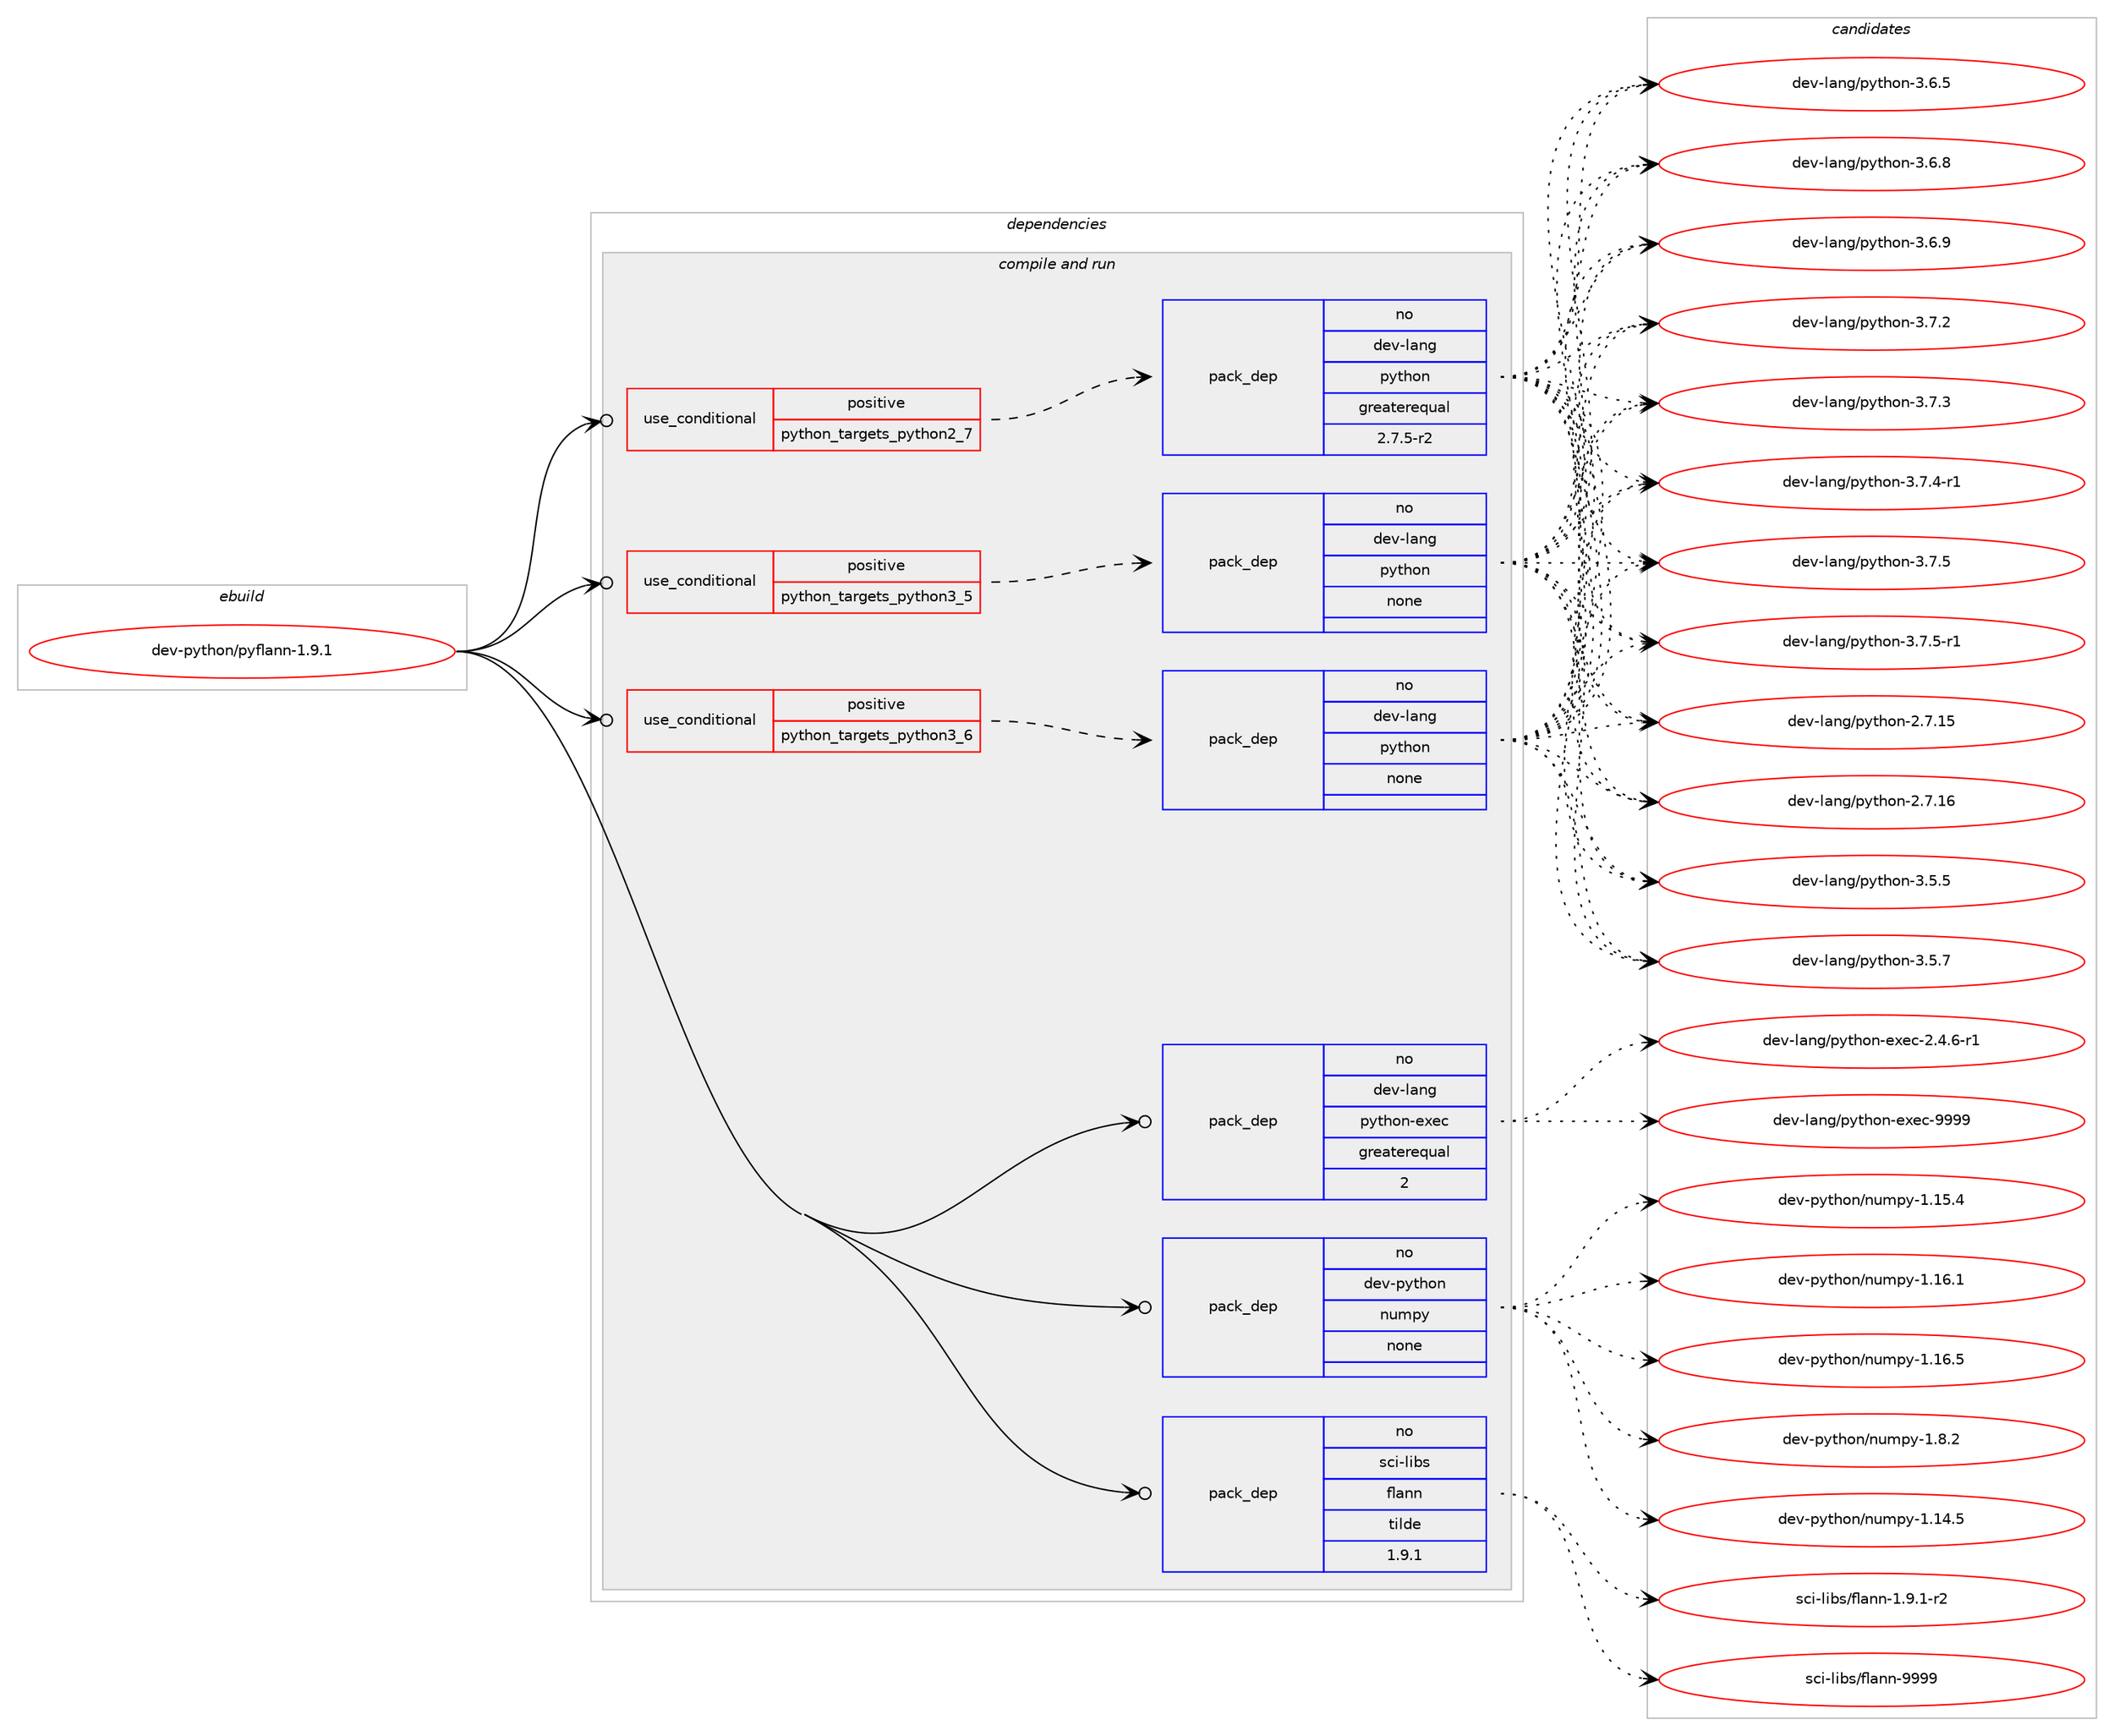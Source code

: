 digraph prolog {

# *************
# Graph options
# *************

newrank=true;
concentrate=true;
compound=true;
graph [rankdir=LR,fontname=Helvetica,fontsize=10,ranksep=1.5];#, ranksep=2.5, nodesep=0.2];
edge  [arrowhead=vee];
node  [fontname=Helvetica,fontsize=10];

# **********
# The ebuild
# **********

subgraph cluster_leftcol {
color=gray;
rank=same;
label=<<i>ebuild</i>>;
id [label="dev-python/pyflann-1.9.1", color=red, width=4, href="../dev-python/pyflann-1.9.1.svg"];
}

# ****************
# The dependencies
# ****************

subgraph cluster_midcol {
color=gray;
label=<<i>dependencies</i>>;
subgraph cluster_compile {
fillcolor="#eeeeee";
style=filled;
label=<<i>compile</i>>;
}
subgraph cluster_compileandrun {
fillcolor="#eeeeee";
style=filled;
label=<<i>compile and run</i>>;
subgraph cond145826 {
dependency625696 [label=<<TABLE BORDER="0" CELLBORDER="1" CELLSPACING="0" CELLPADDING="4"><TR><TD ROWSPAN="3" CELLPADDING="10">use_conditional</TD></TR><TR><TD>positive</TD></TR><TR><TD>python_targets_python2_7</TD></TR></TABLE>>, shape=none, color=red];
subgraph pack468026 {
dependency625697 [label=<<TABLE BORDER="0" CELLBORDER="1" CELLSPACING="0" CELLPADDING="4" WIDTH="220"><TR><TD ROWSPAN="6" CELLPADDING="30">pack_dep</TD></TR><TR><TD WIDTH="110">no</TD></TR><TR><TD>dev-lang</TD></TR><TR><TD>python</TD></TR><TR><TD>greaterequal</TD></TR><TR><TD>2.7.5-r2</TD></TR></TABLE>>, shape=none, color=blue];
}
dependency625696:e -> dependency625697:w [weight=20,style="dashed",arrowhead="vee"];
}
id:e -> dependency625696:w [weight=20,style="solid",arrowhead="odotvee"];
subgraph cond145827 {
dependency625698 [label=<<TABLE BORDER="0" CELLBORDER="1" CELLSPACING="0" CELLPADDING="4"><TR><TD ROWSPAN="3" CELLPADDING="10">use_conditional</TD></TR><TR><TD>positive</TD></TR><TR><TD>python_targets_python3_5</TD></TR></TABLE>>, shape=none, color=red];
subgraph pack468027 {
dependency625699 [label=<<TABLE BORDER="0" CELLBORDER="1" CELLSPACING="0" CELLPADDING="4" WIDTH="220"><TR><TD ROWSPAN="6" CELLPADDING="30">pack_dep</TD></TR><TR><TD WIDTH="110">no</TD></TR><TR><TD>dev-lang</TD></TR><TR><TD>python</TD></TR><TR><TD>none</TD></TR><TR><TD></TD></TR></TABLE>>, shape=none, color=blue];
}
dependency625698:e -> dependency625699:w [weight=20,style="dashed",arrowhead="vee"];
}
id:e -> dependency625698:w [weight=20,style="solid",arrowhead="odotvee"];
subgraph cond145828 {
dependency625700 [label=<<TABLE BORDER="0" CELLBORDER="1" CELLSPACING="0" CELLPADDING="4"><TR><TD ROWSPAN="3" CELLPADDING="10">use_conditional</TD></TR><TR><TD>positive</TD></TR><TR><TD>python_targets_python3_6</TD></TR></TABLE>>, shape=none, color=red];
subgraph pack468028 {
dependency625701 [label=<<TABLE BORDER="0" CELLBORDER="1" CELLSPACING="0" CELLPADDING="4" WIDTH="220"><TR><TD ROWSPAN="6" CELLPADDING="30">pack_dep</TD></TR><TR><TD WIDTH="110">no</TD></TR><TR><TD>dev-lang</TD></TR><TR><TD>python</TD></TR><TR><TD>none</TD></TR><TR><TD></TD></TR></TABLE>>, shape=none, color=blue];
}
dependency625700:e -> dependency625701:w [weight=20,style="dashed",arrowhead="vee"];
}
id:e -> dependency625700:w [weight=20,style="solid",arrowhead="odotvee"];
subgraph pack468029 {
dependency625702 [label=<<TABLE BORDER="0" CELLBORDER="1" CELLSPACING="0" CELLPADDING="4" WIDTH="220"><TR><TD ROWSPAN="6" CELLPADDING="30">pack_dep</TD></TR><TR><TD WIDTH="110">no</TD></TR><TR><TD>dev-lang</TD></TR><TR><TD>python-exec</TD></TR><TR><TD>greaterequal</TD></TR><TR><TD>2</TD></TR></TABLE>>, shape=none, color=blue];
}
id:e -> dependency625702:w [weight=20,style="solid",arrowhead="odotvee"];
subgraph pack468030 {
dependency625703 [label=<<TABLE BORDER="0" CELLBORDER="1" CELLSPACING="0" CELLPADDING="4" WIDTH="220"><TR><TD ROWSPAN="6" CELLPADDING="30">pack_dep</TD></TR><TR><TD WIDTH="110">no</TD></TR><TR><TD>dev-python</TD></TR><TR><TD>numpy</TD></TR><TR><TD>none</TD></TR><TR><TD></TD></TR></TABLE>>, shape=none, color=blue];
}
id:e -> dependency625703:w [weight=20,style="solid",arrowhead="odotvee"];
subgraph pack468031 {
dependency625704 [label=<<TABLE BORDER="0" CELLBORDER="1" CELLSPACING="0" CELLPADDING="4" WIDTH="220"><TR><TD ROWSPAN="6" CELLPADDING="30">pack_dep</TD></TR><TR><TD WIDTH="110">no</TD></TR><TR><TD>sci-libs</TD></TR><TR><TD>flann</TD></TR><TR><TD>tilde</TD></TR><TR><TD>1.9.1</TD></TR></TABLE>>, shape=none, color=blue];
}
id:e -> dependency625704:w [weight=20,style="solid",arrowhead="odotvee"];
}
subgraph cluster_run {
fillcolor="#eeeeee";
style=filled;
label=<<i>run</i>>;
}
}

# **************
# The candidates
# **************

subgraph cluster_choices {
rank=same;
color=gray;
label=<<i>candidates</i>>;

subgraph choice468026 {
color=black;
nodesep=1;
choice10010111845108971101034711212111610411111045504655464953 [label="dev-lang/python-2.7.15", color=red, width=4,href="../dev-lang/python-2.7.15.svg"];
choice10010111845108971101034711212111610411111045504655464954 [label="dev-lang/python-2.7.16", color=red, width=4,href="../dev-lang/python-2.7.16.svg"];
choice100101118451089711010347112121116104111110455146534653 [label="dev-lang/python-3.5.5", color=red, width=4,href="../dev-lang/python-3.5.5.svg"];
choice100101118451089711010347112121116104111110455146534655 [label="dev-lang/python-3.5.7", color=red, width=4,href="../dev-lang/python-3.5.7.svg"];
choice100101118451089711010347112121116104111110455146544653 [label="dev-lang/python-3.6.5", color=red, width=4,href="../dev-lang/python-3.6.5.svg"];
choice100101118451089711010347112121116104111110455146544656 [label="dev-lang/python-3.6.8", color=red, width=4,href="../dev-lang/python-3.6.8.svg"];
choice100101118451089711010347112121116104111110455146544657 [label="dev-lang/python-3.6.9", color=red, width=4,href="../dev-lang/python-3.6.9.svg"];
choice100101118451089711010347112121116104111110455146554650 [label="dev-lang/python-3.7.2", color=red, width=4,href="../dev-lang/python-3.7.2.svg"];
choice100101118451089711010347112121116104111110455146554651 [label="dev-lang/python-3.7.3", color=red, width=4,href="../dev-lang/python-3.7.3.svg"];
choice1001011184510897110103471121211161041111104551465546524511449 [label="dev-lang/python-3.7.4-r1", color=red, width=4,href="../dev-lang/python-3.7.4-r1.svg"];
choice100101118451089711010347112121116104111110455146554653 [label="dev-lang/python-3.7.5", color=red, width=4,href="../dev-lang/python-3.7.5.svg"];
choice1001011184510897110103471121211161041111104551465546534511449 [label="dev-lang/python-3.7.5-r1", color=red, width=4,href="../dev-lang/python-3.7.5-r1.svg"];
dependency625697:e -> choice10010111845108971101034711212111610411111045504655464953:w [style=dotted,weight="100"];
dependency625697:e -> choice10010111845108971101034711212111610411111045504655464954:w [style=dotted,weight="100"];
dependency625697:e -> choice100101118451089711010347112121116104111110455146534653:w [style=dotted,weight="100"];
dependency625697:e -> choice100101118451089711010347112121116104111110455146534655:w [style=dotted,weight="100"];
dependency625697:e -> choice100101118451089711010347112121116104111110455146544653:w [style=dotted,weight="100"];
dependency625697:e -> choice100101118451089711010347112121116104111110455146544656:w [style=dotted,weight="100"];
dependency625697:e -> choice100101118451089711010347112121116104111110455146544657:w [style=dotted,weight="100"];
dependency625697:e -> choice100101118451089711010347112121116104111110455146554650:w [style=dotted,weight="100"];
dependency625697:e -> choice100101118451089711010347112121116104111110455146554651:w [style=dotted,weight="100"];
dependency625697:e -> choice1001011184510897110103471121211161041111104551465546524511449:w [style=dotted,weight="100"];
dependency625697:e -> choice100101118451089711010347112121116104111110455146554653:w [style=dotted,weight="100"];
dependency625697:e -> choice1001011184510897110103471121211161041111104551465546534511449:w [style=dotted,weight="100"];
}
subgraph choice468027 {
color=black;
nodesep=1;
choice10010111845108971101034711212111610411111045504655464953 [label="dev-lang/python-2.7.15", color=red, width=4,href="../dev-lang/python-2.7.15.svg"];
choice10010111845108971101034711212111610411111045504655464954 [label="dev-lang/python-2.7.16", color=red, width=4,href="../dev-lang/python-2.7.16.svg"];
choice100101118451089711010347112121116104111110455146534653 [label="dev-lang/python-3.5.5", color=red, width=4,href="../dev-lang/python-3.5.5.svg"];
choice100101118451089711010347112121116104111110455146534655 [label="dev-lang/python-3.5.7", color=red, width=4,href="../dev-lang/python-3.5.7.svg"];
choice100101118451089711010347112121116104111110455146544653 [label="dev-lang/python-3.6.5", color=red, width=4,href="../dev-lang/python-3.6.5.svg"];
choice100101118451089711010347112121116104111110455146544656 [label="dev-lang/python-3.6.8", color=red, width=4,href="../dev-lang/python-3.6.8.svg"];
choice100101118451089711010347112121116104111110455146544657 [label="dev-lang/python-3.6.9", color=red, width=4,href="../dev-lang/python-3.6.9.svg"];
choice100101118451089711010347112121116104111110455146554650 [label="dev-lang/python-3.7.2", color=red, width=4,href="../dev-lang/python-3.7.2.svg"];
choice100101118451089711010347112121116104111110455146554651 [label="dev-lang/python-3.7.3", color=red, width=4,href="../dev-lang/python-3.7.3.svg"];
choice1001011184510897110103471121211161041111104551465546524511449 [label="dev-lang/python-3.7.4-r1", color=red, width=4,href="../dev-lang/python-3.7.4-r1.svg"];
choice100101118451089711010347112121116104111110455146554653 [label="dev-lang/python-3.7.5", color=red, width=4,href="../dev-lang/python-3.7.5.svg"];
choice1001011184510897110103471121211161041111104551465546534511449 [label="dev-lang/python-3.7.5-r1", color=red, width=4,href="../dev-lang/python-3.7.5-r1.svg"];
dependency625699:e -> choice10010111845108971101034711212111610411111045504655464953:w [style=dotted,weight="100"];
dependency625699:e -> choice10010111845108971101034711212111610411111045504655464954:w [style=dotted,weight="100"];
dependency625699:e -> choice100101118451089711010347112121116104111110455146534653:w [style=dotted,weight="100"];
dependency625699:e -> choice100101118451089711010347112121116104111110455146534655:w [style=dotted,weight="100"];
dependency625699:e -> choice100101118451089711010347112121116104111110455146544653:w [style=dotted,weight="100"];
dependency625699:e -> choice100101118451089711010347112121116104111110455146544656:w [style=dotted,weight="100"];
dependency625699:e -> choice100101118451089711010347112121116104111110455146544657:w [style=dotted,weight="100"];
dependency625699:e -> choice100101118451089711010347112121116104111110455146554650:w [style=dotted,weight="100"];
dependency625699:e -> choice100101118451089711010347112121116104111110455146554651:w [style=dotted,weight="100"];
dependency625699:e -> choice1001011184510897110103471121211161041111104551465546524511449:w [style=dotted,weight="100"];
dependency625699:e -> choice100101118451089711010347112121116104111110455146554653:w [style=dotted,weight="100"];
dependency625699:e -> choice1001011184510897110103471121211161041111104551465546534511449:w [style=dotted,weight="100"];
}
subgraph choice468028 {
color=black;
nodesep=1;
choice10010111845108971101034711212111610411111045504655464953 [label="dev-lang/python-2.7.15", color=red, width=4,href="../dev-lang/python-2.7.15.svg"];
choice10010111845108971101034711212111610411111045504655464954 [label="dev-lang/python-2.7.16", color=red, width=4,href="../dev-lang/python-2.7.16.svg"];
choice100101118451089711010347112121116104111110455146534653 [label="dev-lang/python-3.5.5", color=red, width=4,href="../dev-lang/python-3.5.5.svg"];
choice100101118451089711010347112121116104111110455146534655 [label="dev-lang/python-3.5.7", color=red, width=4,href="../dev-lang/python-3.5.7.svg"];
choice100101118451089711010347112121116104111110455146544653 [label="dev-lang/python-3.6.5", color=red, width=4,href="../dev-lang/python-3.6.5.svg"];
choice100101118451089711010347112121116104111110455146544656 [label="dev-lang/python-3.6.8", color=red, width=4,href="../dev-lang/python-3.6.8.svg"];
choice100101118451089711010347112121116104111110455146544657 [label="dev-lang/python-3.6.9", color=red, width=4,href="../dev-lang/python-3.6.9.svg"];
choice100101118451089711010347112121116104111110455146554650 [label="dev-lang/python-3.7.2", color=red, width=4,href="../dev-lang/python-3.7.2.svg"];
choice100101118451089711010347112121116104111110455146554651 [label="dev-lang/python-3.7.3", color=red, width=4,href="../dev-lang/python-3.7.3.svg"];
choice1001011184510897110103471121211161041111104551465546524511449 [label="dev-lang/python-3.7.4-r1", color=red, width=4,href="../dev-lang/python-3.7.4-r1.svg"];
choice100101118451089711010347112121116104111110455146554653 [label="dev-lang/python-3.7.5", color=red, width=4,href="../dev-lang/python-3.7.5.svg"];
choice1001011184510897110103471121211161041111104551465546534511449 [label="dev-lang/python-3.7.5-r1", color=red, width=4,href="../dev-lang/python-3.7.5-r1.svg"];
dependency625701:e -> choice10010111845108971101034711212111610411111045504655464953:w [style=dotted,weight="100"];
dependency625701:e -> choice10010111845108971101034711212111610411111045504655464954:w [style=dotted,weight="100"];
dependency625701:e -> choice100101118451089711010347112121116104111110455146534653:w [style=dotted,weight="100"];
dependency625701:e -> choice100101118451089711010347112121116104111110455146534655:w [style=dotted,weight="100"];
dependency625701:e -> choice100101118451089711010347112121116104111110455146544653:w [style=dotted,weight="100"];
dependency625701:e -> choice100101118451089711010347112121116104111110455146544656:w [style=dotted,weight="100"];
dependency625701:e -> choice100101118451089711010347112121116104111110455146544657:w [style=dotted,weight="100"];
dependency625701:e -> choice100101118451089711010347112121116104111110455146554650:w [style=dotted,weight="100"];
dependency625701:e -> choice100101118451089711010347112121116104111110455146554651:w [style=dotted,weight="100"];
dependency625701:e -> choice1001011184510897110103471121211161041111104551465546524511449:w [style=dotted,weight="100"];
dependency625701:e -> choice100101118451089711010347112121116104111110455146554653:w [style=dotted,weight="100"];
dependency625701:e -> choice1001011184510897110103471121211161041111104551465546534511449:w [style=dotted,weight="100"];
}
subgraph choice468029 {
color=black;
nodesep=1;
choice10010111845108971101034711212111610411111045101120101994550465246544511449 [label="dev-lang/python-exec-2.4.6-r1", color=red, width=4,href="../dev-lang/python-exec-2.4.6-r1.svg"];
choice10010111845108971101034711212111610411111045101120101994557575757 [label="dev-lang/python-exec-9999", color=red, width=4,href="../dev-lang/python-exec-9999.svg"];
dependency625702:e -> choice10010111845108971101034711212111610411111045101120101994550465246544511449:w [style=dotted,weight="100"];
dependency625702:e -> choice10010111845108971101034711212111610411111045101120101994557575757:w [style=dotted,weight="100"];
}
subgraph choice468030 {
color=black;
nodesep=1;
choice100101118451121211161041111104711011710911212145494649524653 [label="dev-python/numpy-1.14.5", color=red, width=4,href="../dev-python/numpy-1.14.5.svg"];
choice100101118451121211161041111104711011710911212145494649534652 [label="dev-python/numpy-1.15.4", color=red, width=4,href="../dev-python/numpy-1.15.4.svg"];
choice100101118451121211161041111104711011710911212145494649544649 [label="dev-python/numpy-1.16.1", color=red, width=4,href="../dev-python/numpy-1.16.1.svg"];
choice100101118451121211161041111104711011710911212145494649544653 [label="dev-python/numpy-1.16.5", color=red, width=4,href="../dev-python/numpy-1.16.5.svg"];
choice1001011184511212111610411111047110117109112121454946564650 [label="dev-python/numpy-1.8.2", color=red, width=4,href="../dev-python/numpy-1.8.2.svg"];
dependency625703:e -> choice100101118451121211161041111104711011710911212145494649524653:w [style=dotted,weight="100"];
dependency625703:e -> choice100101118451121211161041111104711011710911212145494649534652:w [style=dotted,weight="100"];
dependency625703:e -> choice100101118451121211161041111104711011710911212145494649544649:w [style=dotted,weight="100"];
dependency625703:e -> choice100101118451121211161041111104711011710911212145494649544653:w [style=dotted,weight="100"];
dependency625703:e -> choice1001011184511212111610411111047110117109112121454946564650:w [style=dotted,weight="100"];
}
subgraph choice468031 {
color=black;
nodesep=1;
choice11599105451081059811547102108971101104549465746494511450 [label="sci-libs/flann-1.9.1-r2", color=red, width=4,href="../sci-libs/flann-1.9.1-r2.svg"];
choice11599105451081059811547102108971101104557575757 [label="sci-libs/flann-9999", color=red, width=4,href="../sci-libs/flann-9999.svg"];
dependency625704:e -> choice11599105451081059811547102108971101104549465746494511450:w [style=dotted,weight="100"];
dependency625704:e -> choice11599105451081059811547102108971101104557575757:w [style=dotted,weight="100"];
}
}

}
